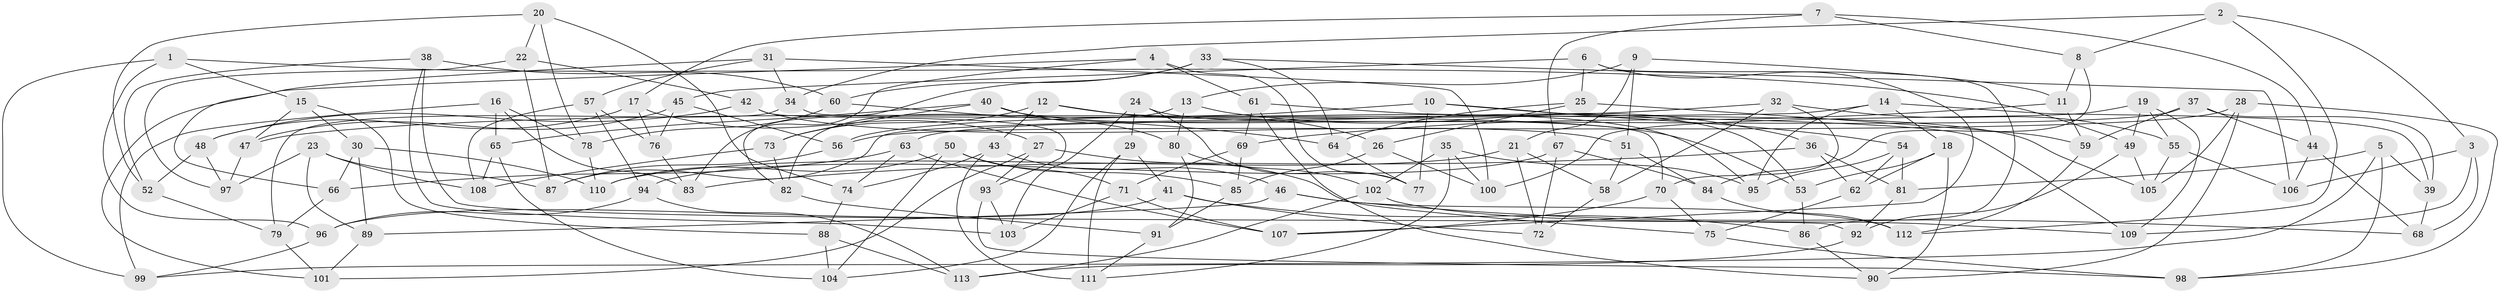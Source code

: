 // coarse degree distribution, {8: 0.07142857142857142, 5: 0.08928571428571429, 12: 0.03571428571428571, 6: 0.3392857142857143, 11: 0.017857142857142856, 4: 0.3392857142857143, 15: 0.017857142857142856, 7: 0.05357142857142857, 3: 0.03571428571428571}
// Generated by graph-tools (version 1.1) at 2025/20/03/04/25 18:20:37]
// undirected, 113 vertices, 226 edges
graph export_dot {
graph [start="1"]
  node [color=gray90,style=filled];
  1;
  2;
  3;
  4;
  5;
  6;
  7;
  8;
  9;
  10;
  11;
  12;
  13;
  14;
  15;
  16;
  17;
  18;
  19;
  20;
  21;
  22;
  23;
  24;
  25;
  26;
  27;
  28;
  29;
  30;
  31;
  32;
  33;
  34;
  35;
  36;
  37;
  38;
  39;
  40;
  41;
  42;
  43;
  44;
  45;
  46;
  47;
  48;
  49;
  50;
  51;
  52;
  53;
  54;
  55;
  56;
  57;
  58;
  59;
  60;
  61;
  62;
  63;
  64;
  65;
  66;
  67;
  68;
  69;
  70;
  71;
  72;
  73;
  74;
  75;
  76;
  77;
  78;
  79;
  80;
  81;
  82;
  83;
  84;
  85;
  86;
  87;
  88;
  89;
  90;
  91;
  92;
  93;
  94;
  95;
  96;
  97;
  98;
  99;
  100;
  101;
  102;
  103;
  104;
  105;
  106;
  107;
  108;
  109;
  110;
  111;
  112;
  113;
  1 -- 49;
  1 -- 96;
  1 -- 99;
  1 -- 15;
  2 -- 3;
  2 -- 34;
  2 -- 112;
  2 -- 8;
  3 -- 109;
  3 -- 106;
  3 -- 68;
  4 -- 61;
  4 -- 83;
  4 -- 101;
  4 -- 77;
  5 -- 81;
  5 -- 39;
  5 -- 98;
  5 -- 99;
  6 -- 107;
  6 -- 86;
  6 -- 45;
  6 -- 25;
  7 -- 17;
  7 -- 8;
  7 -- 44;
  7 -- 67;
  8 -- 11;
  8 -- 84;
  9 -- 51;
  9 -- 21;
  9 -- 11;
  9 -- 13;
  10 -- 54;
  10 -- 105;
  10 -- 56;
  10 -- 77;
  11 -- 59;
  11 -- 69;
  12 -- 95;
  12 -- 43;
  12 -- 73;
  12 -- 26;
  13 -- 36;
  13 -- 82;
  13 -- 80;
  14 -- 39;
  14 -- 95;
  14 -- 87;
  14 -- 18;
  15 -- 88;
  15 -- 47;
  15 -- 30;
  16 -- 65;
  16 -- 83;
  16 -- 99;
  16 -- 78;
  17 -- 27;
  17 -- 48;
  17 -- 76;
  18 -- 53;
  18 -- 62;
  18 -- 90;
  19 -- 109;
  19 -- 49;
  19 -- 55;
  19 -- 100;
  20 -- 22;
  20 -- 52;
  20 -- 78;
  20 -- 74;
  21 -- 58;
  21 -- 72;
  21 -- 110;
  22 -- 87;
  22 -- 97;
  22 -- 42;
  23 -- 87;
  23 -- 97;
  23 -- 89;
  23 -- 108;
  24 -- 53;
  24 -- 77;
  24 -- 103;
  24 -- 29;
  25 -- 64;
  25 -- 26;
  25 -- 59;
  26 -- 100;
  26 -- 85;
  27 -- 75;
  27 -- 93;
  27 -- 101;
  28 -- 98;
  28 -- 105;
  28 -- 90;
  28 -- 56;
  29 -- 41;
  29 -- 111;
  29 -- 104;
  30 -- 66;
  30 -- 89;
  30 -- 110;
  31 -- 57;
  31 -- 66;
  31 -- 100;
  31 -- 34;
  32 -- 55;
  32 -- 70;
  32 -- 58;
  32 -- 47;
  33 -- 60;
  33 -- 106;
  33 -- 82;
  33 -- 64;
  34 -- 79;
  34 -- 70;
  35 -- 111;
  35 -- 100;
  35 -- 102;
  35 -- 95;
  36 -- 62;
  36 -- 83;
  36 -- 81;
  37 -- 44;
  37 -- 39;
  37 -- 59;
  37 -- 63;
  38 -- 92;
  38 -- 52;
  38 -- 60;
  38 -- 103;
  39 -- 68;
  40 -- 80;
  40 -- 73;
  40 -- 53;
  40 -- 65;
  41 -- 96;
  41 -- 72;
  41 -- 86;
  42 -- 51;
  42 -- 93;
  42 -- 48;
  43 -- 74;
  43 -- 111;
  43 -- 46;
  44 -- 106;
  44 -- 68;
  45 -- 76;
  45 -- 56;
  45 -- 47;
  46 -- 112;
  46 -- 89;
  46 -- 68;
  47 -- 97;
  48 -- 97;
  48 -- 52;
  49 -- 105;
  49 -- 92;
  50 -- 85;
  50 -- 110;
  50 -- 71;
  50 -- 104;
  51 -- 84;
  51 -- 58;
  52 -- 79;
  53 -- 86;
  54 -- 95;
  54 -- 62;
  54 -- 81;
  55 -- 105;
  55 -- 106;
  56 -- 87;
  57 -- 94;
  57 -- 108;
  57 -- 76;
  58 -- 72;
  59 -- 112;
  60 -- 64;
  60 -- 78;
  61 -- 90;
  61 -- 109;
  61 -- 69;
  62 -- 75;
  63 -- 74;
  63 -- 66;
  63 -- 107;
  64 -- 77;
  65 -- 108;
  65 -- 104;
  66 -- 79;
  67 -- 94;
  67 -- 72;
  67 -- 84;
  69 -- 85;
  69 -- 71;
  70 -- 75;
  70 -- 107;
  71 -- 103;
  71 -- 107;
  73 -- 108;
  73 -- 82;
  74 -- 88;
  75 -- 98;
  76 -- 83;
  78 -- 110;
  79 -- 101;
  80 -- 102;
  80 -- 91;
  81 -- 92;
  82 -- 91;
  84 -- 112;
  85 -- 91;
  86 -- 90;
  88 -- 104;
  88 -- 113;
  89 -- 101;
  91 -- 111;
  92 -- 113;
  93 -- 98;
  93 -- 103;
  94 -- 113;
  94 -- 96;
  96 -- 99;
  102 -- 109;
  102 -- 113;
}

